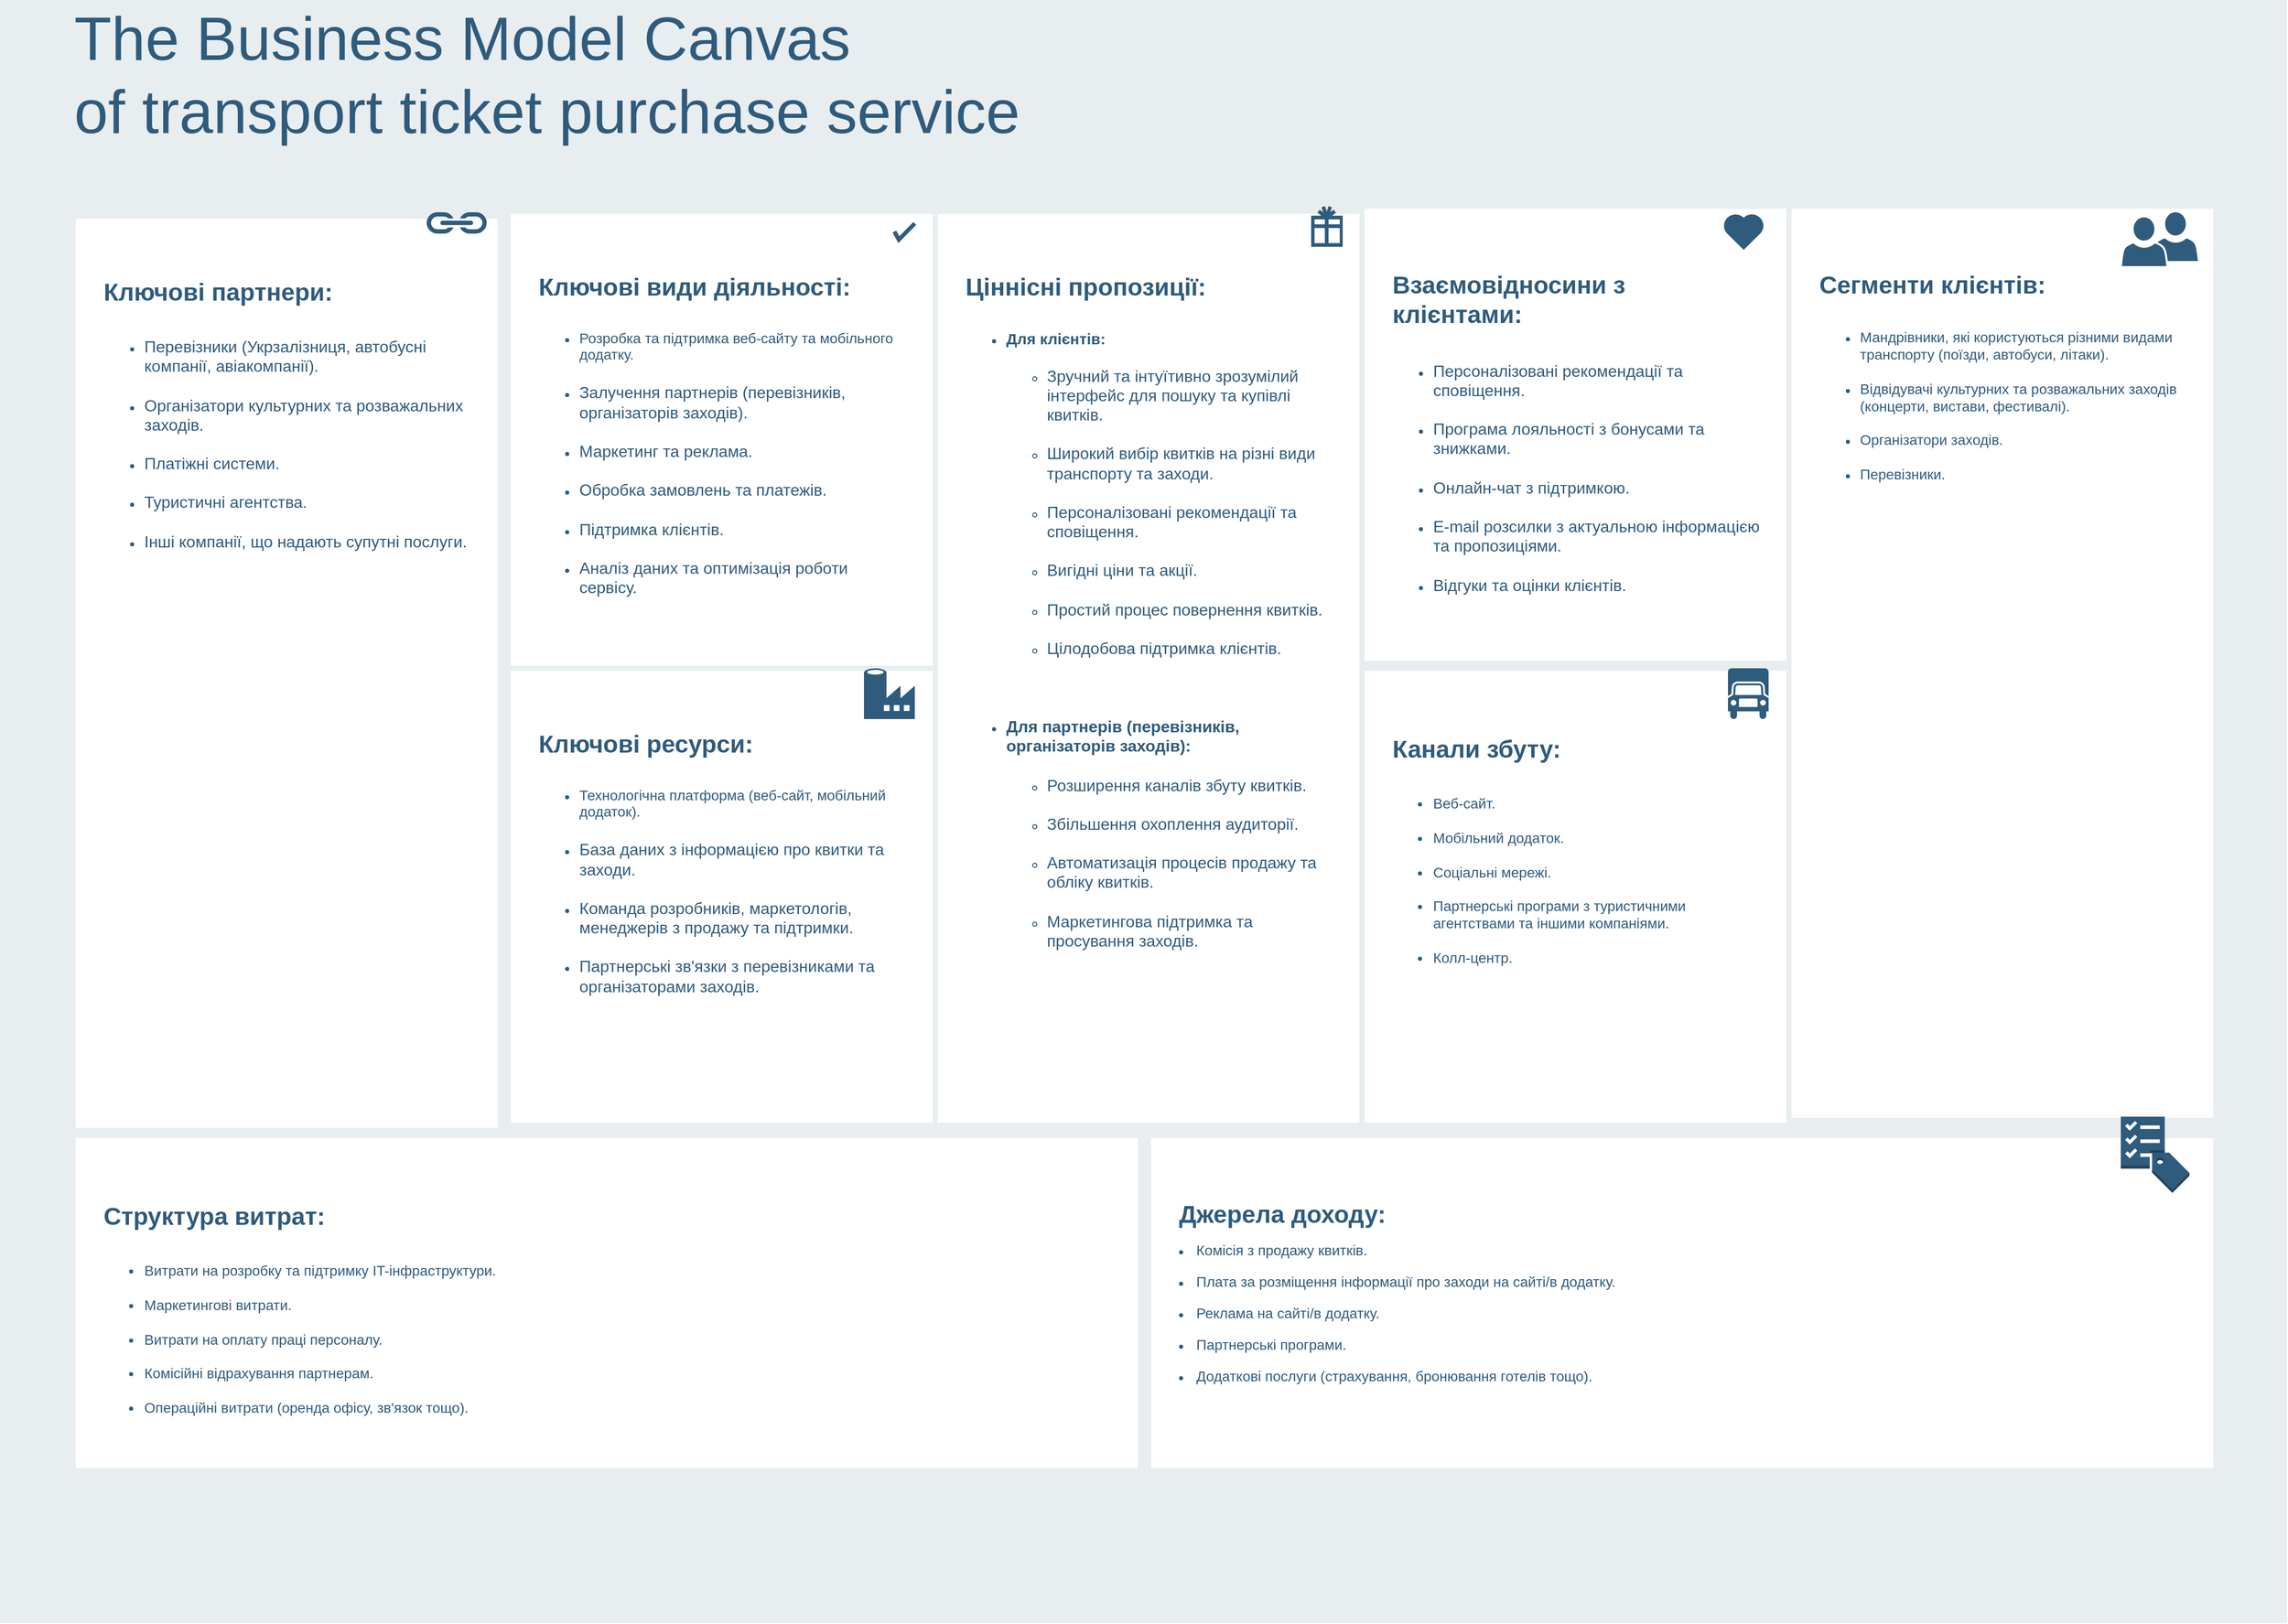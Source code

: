 <mxfile version="26.0.10">
  <diagram id="07fea595-8f29-1299-0266-81d95cde20df" name="Page-1">
    <mxGraphModel dx="4247" dy="1013" grid="1" gridSize="10" guides="1" tooltips="1" connect="1" arrows="1" fold="1" page="1" pageScale="1" pageWidth="1169" pageHeight="827" background="none" math="0" shadow="0">
      <root>
        <mxCell id="0" />
        <mxCell id="1" parent="0" />
        <mxCell id="698" value="" style="rounded=0;whiteSpace=wrap;html=1;shadow=0;labelBackgroundColor=none;strokeColor=none;strokeWidth=3;fillColor=#e8edf0;fontSize=60;fontColor=#2F5B7C;align=left;" parent="1" vertex="1">
          <mxGeometry x="-2290" y="32" width="2250" height="1598" as="geometry" />
        </mxCell>
        <mxCell id="699" value="&lt;font style=&quot;font-size: 14px;&quot;&gt;&lt;br&gt;&lt;/font&gt;&lt;p data-sourcepos=&quot;33:1-33:35&quot;&gt;&lt;strong&gt;&lt;font style=&quot;font-size: 24px;&quot;&gt;Взаємовідносини з клієнтами:&lt;/font&gt;&lt;/strong&gt;&lt;/p&gt;&lt;ul data-sourcepos=&quot;35:1-40:0&quot;&gt;&lt;font size=&quot;3&quot;&gt;&lt;br&gt;&lt;/font&gt;&lt;li data-sourcepos=&quot;35:1-35:47&quot;&gt;&lt;font size=&quot;3&quot;&gt;Персоналізовані рекомендації та сповіщення.&lt;/font&gt;&lt;/li&gt;&lt;font size=&quot;3&quot;&gt;&lt;br&gt;&lt;/font&gt;&lt;li data-sourcepos=&quot;36:1-36:47&quot;&gt;&lt;font size=&quot;3&quot;&gt;Програма лояльності з бонусами та знижками.&lt;/font&gt;&lt;/li&gt;&lt;font size=&quot;3&quot;&gt;&lt;br&gt;&lt;/font&gt;&lt;li data-sourcepos=&quot;37:1-37:28&quot;&gt;&lt;font size=&quot;3&quot;&gt;Онлайн-чат з підтримкою.&lt;/font&gt;&lt;/li&gt;&lt;font size=&quot;3&quot;&gt;&lt;br&gt;&lt;/font&gt;&lt;li data-sourcepos=&quot;38:1-38:61&quot;&gt;&lt;font size=&quot;3&quot;&gt;E-mail розсилки з актуальною інформацією та пропозиціями.&lt;/font&gt;&lt;/li&gt;&lt;font size=&quot;3&quot;&gt;&lt;br&gt;&lt;/font&gt;&lt;li data-sourcepos=&quot;39:1-40:0&quot;&gt;&lt;font size=&quot;3&quot;&gt;Відгуки та оцінки клієнтів.&lt;/font&gt;&lt;/li&gt;&lt;/ul&gt;&lt;font size=&quot;3&quot;&gt;&lt;br&gt;&lt;/font&gt;" style="rounded=0;whiteSpace=wrap;html=1;shadow=0;labelBackgroundColor=none;strokeColor=#e8edf0;strokeWidth=5;fillColor=#ffffff;fontSize=12;fontColor=#2F5B7C;align=left;verticalAlign=top;spacing=30;" parent="1" vertex="1">
          <mxGeometry x="-950" y="235" width="420" height="450" as="geometry" />
        </mxCell>
        <mxCell id="700" value="&lt;br&gt;&lt;p data-sourcepos=&quot;65:1-65:24&quot;&gt;&lt;strong&gt;&lt;font style=&quot;font-size: 24px;&quot;&gt;Ключові партнери:&lt;/font&gt;&lt;/strong&gt;&lt;/p&gt;&lt;ul data-sourcepos=&quot;67:1-72:0&quot;&gt;&lt;font style=&quot;font-size: 14px;&quot;&gt;&lt;br&gt;&lt;/font&gt;&lt;li data-sourcepos=&quot;67:1-67:65&quot;&gt;&lt;font size=&quot;3&quot; style=&quot;&quot;&gt;Перевізники (Укрзалізниця, автобусні компанії, авіакомпанії).&lt;/font&gt;&lt;/li&gt;&lt;font size=&quot;3&quot;&gt;&lt;br&gt;&lt;/font&gt;&lt;li data-sourcepos=&quot;68:1-68:52&quot;&gt;&lt;font size=&quot;3&quot;&gt;Організатори культурних та розважальних заходів.&lt;/font&gt;&lt;/li&gt;&lt;font size=&quot;3&quot;&gt;&lt;br&gt;&lt;/font&gt;&lt;li data-sourcepos=&quot;69:1-69:21&quot;&gt;&lt;font size=&quot;3&quot;&gt;Платіжні системи.&lt;/font&gt;&lt;/li&gt;&lt;font size=&quot;3&quot;&gt;&lt;br&gt;&lt;/font&gt;&lt;li data-sourcepos=&quot;70:1-70:25&quot;&gt;&lt;font size=&quot;3&quot;&gt;Туристичні агентства.&lt;/font&gt;&lt;/li&gt;&lt;font size=&quot;3&quot;&gt;&lt;br&gt;&lt;/font&gt;&lt;li data-sourcepos=&quot;71:1-72:0&quot;&gt;&lt;font size=&quot;3&quot;&gt;Інші компанії, що надають супутні послуги.&lt;/font&gt;&lt;/li&gt;&lt;/ul&gt;&lt;div&gt;&lt;br/&gt;&lt;/div&gt;" style="rounded=0;whiteSpace=wrap;html=1;shadow=0;labelBackgroundColor=none;strokeColor=#e8edf0;strokeWidth=5;fillColor=#ffffff;fontSize=12;fontColor=#2F5B7C;align=left;verticalAlign=top;spacing=30;" parent="1" vertex="1">
          <mxGeometry x="-2218" y="245" width="420" height="900" as="geometry" />
        </mxCell>
        <mxCell id="701" value="&lt;br&gt;&lt;p data-sourcepos=&quot;49:1-49:31&quot;&gt;&lt;strong&gt;&lt;font style=&quot;font-size: 24px;&quot;&gt;Ключові види діяльності:&lt;/font&gt;&lt;/strong&gt;&lt;/p&gt;&lt;ul data-sourcepos=&quot;51:1-57:0&quot;&gt;&lt;br&gt;&lt;li data-sourcepos=&quot;51:1-51:58&quot;&gt;&lt;font style=&quot;font-size: 14px;&quot;&gt;Розробка та підтримка веб-сайту та мобільного додатку.&lt;/font&gt;&lt;/li&gt;&lt;font size=&quot;3&quot;&gt;&lt;br&gt;&lt;/font&gt;&lt;li data-sourcepos=&quot;52:1-52:62&quot;&gt;&lt;font size=&quot;3&quot;&gt;Залучення партнерів (перевізників, організаторів заходів).&lt;/font&gt;&lt;/li&gt;&lt;font size=&quot;3&quot;&gt;&lt;br&gt;&lt;/font&gt;&lt;li data-sourcepos=&quot;53:1-53:25&quot;&gt;&lt;font size=&quot;3&quot;&gt;Маркетинг та реклама.&lt;/font&gt;&lt;/li&gt;&lt;font size=&quot;3&quot;&gt;&lt;br&gt;&lt;/font&gt;&lt;li data-sourcepos=&quot;54:1-54:34&quot;&gt;&lt;font size=&quot;3&quot;&gt;Обробка замовлень та платежів.&lt;/font&gt;&lt;/li&gt;&lt;font size=&quot;3&quot;&gt;&lt;br&gt;&lt;/font&gt;&lt;li data-sourcepos=&quot;55:1-55:23&quot;&gt;&lt;font size=&quot;3&quot;&gt;Підтримка клієнтів.&lt;/font&gt;&lt;/li&gt;&lt;font size=&quot;3&quot;&gt;&lt;br&gt;&lt;/font&gt;&lt;li data-sourcepos=&quot;56:1-57:0&quot;&gt;&lt;font size=&quot;3&quot;&gt;Аналіз даних та оптимізація роботи сервісу.&lt;/font&gt;&lt;/li&gt;&lt;/ul&gt;&lt;div&gt;&lt;br/&gt;&lt;/div&gt;" style="rounded=0;whiteSpace=wrap;html=1;shadow=0;labelBackgroundColor=none;strokeColor=#e8edf0;strokeWidth=5;fillColor=#ffffff;fontSize=12;fontColor=#2F5B7C;align=left;verticalAlign=top;spacing=30;" parent="1" vertex="1">
          <mxGeometry x="-1790" y="240" width="420" height="450" as="geometry" />
        </mxCell>
        <mxCell id="702" value="&lt;br&gt;&lt;p data-sourcepos=&quot;58:1-58:23&quot;&gt;&lt;strong&gt;&lt;font style=&quot;font-size: 24px;&quot;&gt;Ключові ресурси:&lt;/font&gt;&lt;/strong&gt;&lt;/p&gt;&lt;ul data-sourcepos=&quot;60:1-64:0&quot;&gt;&lt;br&gt;&lt;li data-sourcepos=&quot;60:1-60:57&quot;&gt;&lt;font style=&quot;font-size: 14px;&quot;&gt;Технологічна платформа (веб-сайт, мобільний додаток).&lt;/font&gt;&lt;/li&gt;&lt;font size=&quot;3&quot;&gt;&lt;br&gt;&lt;/font&gt;&lt;li data-sourcepos=&quot;61:1-61:50&quot;&gt;&lt;font size=&quot;3&quot;&gt;База даних з інформацією про квитки та заходи.&lt;/font&gt;&lt;/li&gt;&lt;font size=&quot;3&quot;&gt;&lt;br&gt;&lt;/font&gt;&lt;li data-sourcepos=&quot;62:1-62:73&quot;&gt;&lt;font size=&quot;3&quot;&gt;Команда розробників, маркетологів, менеджерів з продажу та підтримки.&lt;/font&gt;&lt;/li&gt;&lt;font size=&quot;3&quot;&gt;&lt;br&gt;&lt;/font&gt;&lt;li data-sourcepos=&quot;63:1-64:0&quot;&gt;&lt;font size=&quot;3&quot;&gt;Партнерські зв&#39;язки з перевізниками та організаторами заходів.&lt;/font&gt;&lt;/li&gt;&lt;/ul&gt;&lt;div&gt;&lt;br/&gt;&lt;/div&gt;" style="rounded=0;whiteSpace=wrap;html=1;shadow=0;labelBackgroundColor=none;strokeColor=#e8edf0;strokeWidth=5;fillColor=#ffffff;fontSize=12;fontColor=#2F5B7C;align=left;verticalAlign=top;spacing=30;" parent="1" vertex="1">
          <mxGeometry x="-1790" y="690" width="420" height="450" as="geometry" />
        </mxCell>
        <mxCell id="703" value="&lt;br&gt;&lt;p data-sourcepos=&quot;3:1-3:27&quot;&gt;&lt;strong&gt;&lt;font style=&quot;font-size: 24px;&quot;&gt;Ціннісні пропозиції:&lt;/font&gt;&lt;/strong&gt;&lt;/p&gt;&lt;ul data-sourcepos=&quot;5:1-17:0&quot;&gt;&lt;br&gt;&lt;li data-sourcepos=&quot;5:1-11:38&quot;&gt;&lt;font style=&quot;font-size: 15px;&quot;&gt;&lt;strong style=&quot;&quot;&gt;Для клієнтів:&lt;/strong&gt;&lt;br&gt;&lt;/font&gt;&lt;ul data-sourcepos=&quot;6:5-11:38&quot;&gt;&lt;font style=&quot;font-size: 15px;&quot;&gt;&lt;br&gt;&lt;/font&gt;&lt;li data-sourcepos=&quot;6:5-6:81&quot;&gt;&lt;font size=&quot;3&quot;&gt;Зручний та інтуїтивно зрозумілий інтерфейс для пошуку та купівлі квитків.&lt;/font&gt;&lt;/li&gt;&lt;font size=&quot;3&quot;&gt;&lt;br&gt;&lt;/font&gt;&lt;li data-sourcepos=&quot;7:5-7:65&quot;&gt;&lt;font size=&quot;3&quot;&gt;Широкий вибір квитків на різні види транспорту та заходи.&lt;/font&gt;&lt;/li&gt;&lt;font size=&quot;3&quot;&gt;&lt;br&gt;&lt;/font&gt;&lt;li data-sourcepos=&quot;8:5-8:51&quot;&gt;&lt;font size=&quot;3&quot;&gt;Персоналізовані рекомендації та сповіщення.&lt;/font&gt;&lt;/li&gt;&lt;font size=&quot;3&quot;&gt;&lt;br&gt;&lt;/font&gt;&lt;li data-sourcepos=&quot;9:5-9:30&quot;&gt;&lt;font size=&quot;3&quot;&gt;Вигідні ціни та акції.&lt;/font&gt;&lt;/li&gt;&lt;font size=&quot;3&quot;&gt;&lt;br&gt;&lt;/font&gt;&lt;li data-sourcepos=&quot;10:5-10:42&quot;&gt;&lt;font size=&quot;3&quot;&gt;Простий процес повернення квитків.&lt;/font&gt;&lt;/li&gt;&lt;font size=&quot;3&quot;&gt;&lt;br&gt;&lt;/font&gt;&lt;li data-sourcepos=&quot;11:5-11:38&quot;&gt;&lt;font size=&quot;3&quot;&gt;Цілодобова підтримка клієнтів.&lt;/font&gt;&lt;/li&gt;&lt;font size=&quot;3&quot;&gt;&lt;br&gt;&lt;/font&gt;&lt;/ul&gt;&lt;font size=&quot;3&quot;&gt;&lt;br&gt;&lt;/font&gt;&lt;/li&gt;&lt;font size=&quot;3&quot;&gt;&lt;br&gt;&lt;/font&gt;&lt;li data-sourcepos=&quot;12:1-17:0&quot;&gt;&lt;font size=&quot;3&quot;&gt;&lt;strong&gt;Для партнерів (перевізників, організаторів заходів):&lt;/strong&gt;&lt;br&gt;&lt;/font&gt;&lt;ul data-sourcepos=&quot;13:5-17:0&quot;&gt;&lt;font size=&quot;3&quot;&gt;&lt;br&gt;&lt;/font&gt;&lt;li data-sourcepos=&quot;13:5-13:41&quot;&gt;&lt;font size=&quot;3&quot;&gt;Розширення каналів збуту квитків.&lt;/font&gt;&lt;/li&gt;&lt;font size=&quot;3&quot;&gt;&lt;br&gt;&lt;/font&gt;&lt;li data-sourcepos=&quot;14:5-14:39&quot;&gt;&lt;font size=&quot;3&quot;&gt;Збільшення охоплення аудиторії.&lt;/font&gt;&lt;/li&gt;&lt;font size=&quot;3&quot;&gt;&lt;br&gt;&lt;/font&gt;&lt;li data-sourcepos=&quot;15:5-15:57&quot;&gt;&lt;font size=&quot;3&quot;&gt;Автоматизація процесів продажу та обліку квитків.&lt;/font&gt;&lt;/li&gt;&lt;font size=&quot;3&quot;&gt;&lt;br&gt;&lt;/font&gt;&lt;li data-sourcepos=&quot;16:5-17:0&quot;&gt;&lt;font size=&quot;3&quot;&gt;Маркетингова підтримка та просування заходів.&lt;/font&gt;&lt;/li&gt;&lt;/ul&gt;&lt;/li&gt;&lt;/ul&gt;&lt;div&gt;&lt;br&gt;&lt;/div&gt;" style="rounded=0;whiteSpace=wrap;html=1;shadow=0;labelBackgroundColor=none;strokeColor=#e8edf0;strokeWidth=5;fillColor=#ffffff;fontSize=12;fontColor=#2F5B7C;align=left;verticalAlign=top;spacing=30;" parent="1" vertex="1">
          <mxGeometry x="-1370" y="240" width="420" height="900" as="geometry" />
        </mxCell>
        <mxCell id="704" value="&lt;font style=&quot;font-size: 14px;&quot;&gt;&lt;br&gt;&lt;/font&gt;&lt;p data-sourcepos=&quot;18:1-18:25&quot;&gt;&lt;strong&gt;&lt;font style=&quot;font-size: 24px;&quot;&gt; Сегменти клієнтів:&lt;/font&gt;&lt;/strong&gt;&lt;/p&gt;&lt;ul data-sourcepos=&quot;20:1-24:0&quot;&gt;&lt;font style=&quot;font-size: 14px;&quot;&gt;&lt;br&gt;&lt;/font&gt;&lt;li data-sourcepos=&quot;20:1-20:87&quot;&gt;&lt;font style=&quot;font-size: 14px;&quot;&gt;Мандрівники, які користуються різними видами транспорту (поїзди, автобуси, літаки).&lt;/font&gt;&lt;/li&gt;&lt;font style=&quot;font-size: 14px;&quot;&gt;&lt;br&gt;&lt;/font&gt;&lt;li data-sourcepos=&quot;21:1-21:82&quot;&gt;&lt;font style=&quot;font-size: 14px;&quot;&gt;Відвідувачі культурних та розважальних заходів (концерти, вистави, фестивалі).&lt;/font&gt;&lt;/li&gt;&lt;font style=&quot;font-size: 14px;&quot;&gt;&lt;br&gt;&lt;/font&gt;&lt;li data-sourcepos=&quot;22:1-22:25&quot;&gt;&lt;font style=&quot;font-size: 14px;&quot;&gt;Організатори заходів.&lt;/font&gt;&lt;/li&gt;&lt;font style=&quot;font-size: 14px;&quot;&gt;&lt;br&gt;&lt;/font&gt;&lt;li data-sourcepos=&quot;23:1-24:0&quot;&gt;&lt;font style=&quot;font-size: 14px;&quot;&gt;Перевізники.&lt;/font&gt;&lt;/li&gt;&lt;/ul&gt;&lt;font style=&quot;font-size: 14px;&quot;&gt;&lt;br&gt;&lt;/font&gt;" style="rounded=0;whiteSpace=wrap;html=1;shadow=0;labelBackgroundColor=none;strokeColor=#e8edf0;strokeWidth=5;fillColor=#ffffff;fontSize=12;fontColor=#2F5B7C;align=left;verticalAlign=top;spacing=30;" parent="1" vertex="1">
          <mxGeometry x="-530" y="235" width="420" height="900" as="geometry" />
        </mxCell>
        <mxCell id="705" value="&lt;br&gt;&lt;p data-sourcepos=&quot;25:1-25:20&quot;&gt;&lt;strong&gt;&lt;font style=&quot;font-size: 24px;&quot;&gt;Канали збуту:&lt;/font&gt;&lt;/strong&gt;&lt;/p&gt;&lt;ul data-sourcepos=&quot;27:1-32:0&quot;&gt;&lt;br&gt;&lt;li data-sourcepos=&quot;27:1-27:13&quot;&gt;Веб-сайт.&lt;/li&gt;&lt;br&gt;&lt;li data-sourcepos=&quot;28:1-28:22&quot;&gt;Мобільний додаток.&lt;/li&gt;&lt;br&gt;&lt;li data-sourcepos=&quot;29:1-29:21&quot;&gt;Соціальні мережі.&lt;/li&gt;&lt;br&gt;&lt;li data-sourcepos=&quot;30:1-30:73&quot;&gt;Партнерські програми з туристичними агентствами та іншими компаніями.&lt;/li&gt;&lt;br&gt;&lt;li data-sourcepos=&quot;31:1-32:0&quot;&gt;Колл-центр.&lt;/li&gt;&lt;/ul&gt;&lt;div&gt;&lt;br/&gt;&lt;/div&gt;" style="rounded=0;whiteSpace=wrap;html=1;shadow=0;labelBackgroundColor=none;strokeColor=#e8edf0;strokeWidth=5;fillColor=#ffffff;fontSize=14;fontColor=#2F5B7C;align=left;verticalAlign=top;spacing=30;" parent="1" vertex="1">
          <mxGeometry x="-950" y="690" width="420" height="450" as="geometry" />
        </mxCell>
        <mxCell id="706" value="&lt;br&gt;&lt;p data-sourcepos=&quot;73:1-73:24&quot;&gt;&lt;strong&gt;&lt;font style=&quot;font-size: 24px;&quot;&gt;Структура витрат:&lt;/font&gt;&lt;/strong&gt;&lt;/p&gt;&lt;ul data-sourcepos=&quot;75:1-80:0&quot;&gt;&lt;br&gt;&lt;li data-sourcepos=&quot;75:1-75:55&quot;&gt;Витрати на розробку та підтримку IT-інфраструктури.&lt;/li&gt;&lt;br&gt;&lt;li data-sourcepos=&quot;76:1-76:25&quot;&gt;Маркетингові витрати.&lt;/li&gt;&lt;br&gt;&lt;li data-sourcepos=&quot;77:1-77:38&quot;&gt;Витрати на оплату праці персоналу.&lt;/li&gt;&lt;br&gt;&lt;li data-sourcepos=&quot;78:1-78:37&quot;&gt;Комісійні відрахування партнерам.&lt;/li&gt;&lt;br&gt;&lt;li data-sourcepos=&quot;79:1-80:0&quot;&gt;Операційні витрати (оренда офісу, зв&#39;язок тощо).&lt;/li&gt;&lt;/ul&gt;&lt;div&gt;&lt;br/&gt;&lt;/div&gt;" style="rounded=0;whiteSpace=wrap;html=1;shadow=0;labelBackgroundColor=none;strokeColor=#e8edf0;strokeWidth=5;fillColor=#ffffff;fontSize=14;fontColor=#2F5B7C;align=left;verticalAlign=top;spacing=30;" parent="1" vertex="1">
          <mxGeometry x="-2218" y="1150" width="1050" height="330" as="geometry" />
        </mxCell>
        <mxCell id="707" value="&lt;font style=&quot;font-size: 14px;&quot;&gt;&lt;br&gt;&lt;/font&gt;&lt;p data-sourcepos=&quot;41:1-41:22&quot;&gt;&lt;strong&gt;&lt;font style=&quot;font-size: 24px;&quot;&gt;Джерела доходу:&lt;/font&gt;&lt;/strong&gt;&lt;/p&gt;&lt;div&gt;&lt;li data-sourcepos=&quot;43:1-43:30&quot;&gt;&lt;font style=&quot;font-size: 14px;&quot;&gt;Комісія з продажу квитків.&lt;/font&gt;&lt;/li&gt;&lt;br/&gt;&lt;li data-sourcepos=&quot;44:1-44:65&quot;&gt;&lt;font style=&quot;font-size: 14px;&quot;&gt;Плата за розміщення інформації про заходи на сайті/в додатку.&lt;/font&gt;&lt;/li&gt;&lt;br/&gt;&lt;li data-sourcepos=&quot;45:1-45:31&quot;&gt;&lt;font style=&quot;font-size: 14px;&quot;&gt;Реклама на сайті/в додатку.&lt;/font&gt;&lt;/li&gt;&lt;br/&gt;&lt;li data-sourcepos=&quot;46:1-46:25&quot;&gt;&lt;font style=&quot;font-size: 14px;&quot;&gt;Партнерські програми.&lt;/font&gt;&lt;/li&gt;&lt;br/&gt;&lt;li data-sourcepos=&quot;47:1-48:0&quot;&gt;&lt;font style=&quot;font-size: 14px;&quot;&gt;Додаткові послуги (страхування, бронювання готелів тощо).&lt;/font&gt;&lt;/li&gt;&lt;/div&gt;" style="rounded=0;whiteSpace=wrap;html=1;shadow=0;labelBackgroundColor=none;strokeColor=#e8edf0;strokeWidth=5;fillColor=#ffffff;fontSize=12;fontColor=#2F5B7C;align=left;verticalAlign=top;spacing=30;" parent="1" vertex="1">
          <mxGeometry x="-1160" y="1150" width="1050" height="330" as="geometry" />
        </mxCell>
        <mxCell id="708" value="The Business Model Canvas&lt;br&gt;&lt;div&gt;of transport ticket purchase service&lt;/div&gt;&lt;div&gt;&lt;br&gt;&lt;/div&gt;" style="text;html=1;resizable=0;points=[];autosize=1;align=left;verticalAlign=top;spacingTop=-4;fontSize=60;fontColor=#2F5B7C;" parent="1" vertex="1">
          <mxGeometry x="-2219" y="32" width="950" height="220" as="geometry" />
        </mxCell>
        <mxCell id="709" value="" style="html=1;verticalLabelPosition=bottom;labelBackgroundColor=#ffffff;verticalAlign=top;shadow=0;dashed=0;strokeWidth=4;shape=mxgraph.ios7.misc.check;strokeColor=#2F5B7C;fillColor=#ffffff;gradientColor=none;fontSize=12;fontColor=#2F5B7C;align=left;" parent="1" vertex="1">
          <mxGeometry x="-1410" y="252" width="20" height="16" as="geometry" />
        </mxCell>
        <mxCell id="710" value="" style="shape=mxgraph.signs.travel.present;html=1;fillColor=#2F5B7C;strokeColor=none;verticalLabelPosition=bottom;verticalAlign=top;align=center;shadow=0;labelBackgroundColor=none;fontSize=12;fontColor=#2F5B7C;" parent="1" vertex="1">
          <mxGeometry x="-1000" y="235" width="31" height="40" as="geometry" />
        </mxCell>
        <mxCell id="711" value="" style="html=1;verticalLabelPosition=bottom;labelBackgroundColor=#ffffff;verticalAlign=top;strokeWidth=3;strokeColor=none;fillColor=#2F5B7C;shadow=0;dashed=0;shape=mxgraph.ios7.icons.heart;fontSize=12;fontColor=#2F5B7C;align=left;" parent="1" vertex="1">
          <mxGeometry x="-595.0" y="242" width="41" height="36" as="geometry" />
        </mxCell>
        <mxCell id="715" value="" style="shadow=0;dashed=0;html=1;strokeColor=none;labelPosition=center;verticalLabelPosition=bottom;verticalAlign=top;shape=mxgraph.mscae.cloud.data_factory;fillColor=#2F5B7C;labelBackgroundColor=none;fontSize=10;fontColor=#2F5B7C;align=left;" parent="1" vertex="1">
          <mxGeometry x="-1440" y="690" width="50" height="50" as="geometry" />
        </mxCell>
        <mxCell id="716" value="" style="shape=mxgraph.signs.transportation.truck_6;html=1;fillColor=#2F5B7C;strokeColor=none;verticalLabelPosition=bottom;verticalAlign=top;align=center;shadow=0;labelBackgroundColor=none;fontSize=10;fontColor=#2F5B7C;aspect=fixed;" parent="1" vertex="1">
          <mxGeometry x="-590" y="690" width="40" height="50" as="geometry" />
        </mxCell>
        <mxCell id="717" value="" style="shape=image;html=1;verticalAlign=top;verticalLabelPosition=bottom;labelBackgroundColor=#ffffff;imageAspect=0;aspect=fixed;image=https://cdn4.iconfinder.com/data/icons/evil-icons-user-interface/64/price-128.png;shadow=0;strokeColor=#e8edf0;strokeWidth=3;fillColor=#2F5B7C;gradientColor=none;fontSize=10;fontColor=#2F5B7C;align=left;" parent="1" vertex="1">
          <mxGeometry x="-1226" y="1140" width="58" height="58" as="geometry" />
        </mxCell>
        <mxCell id="718" value="" style="dashed=0;html=1;shape=mxgraph.aws3.checklist_cost;fillColor=#2F5B7C;gradientColor=none;shadow=0;labelBackgroundColor=none;strokeColor=none;strokeWidth=3;fontSize=10;fontColor=#2F5B7C;align=left;" parent="1" vertex="1">
          <mxGeometry x="-203.5" y="1131.5" width="67.5" height="75" as="geometry" />
        </mxCell>
        <mxCell id="719" value="" style="shadow=0;dashed=0;html=1;strokeColor=none;fillColor=#2F5B7C;labelPosition=center;verticalLabelPosition=bottom;verticalAlign=top;outlineConnect=0;shape=mxgraph.office.concepts.link;labelBackgroundColor=none;fontSize=10;fontColor=#000000;align=left;" parent="1" vertex="1">
          <mxGeometry x="-1871" y="241" width="61" height="21" as="geometry" />
        </mxCell>
        <mxCell id="720" value="" style="group" parent="1" vertex="1" connectable="0">
          <mxGeometry x="-203.5" y="245" width="69" height="50" as="geometry" />
        </mxCell>
        <mxCell id="721" value="" style="shadow=0;dashed=0;html=1;strokeColor=#FFFFFF;labelPosition=center;verticalLabelPosition=bottom;verticalAlign=top;outlineConnect=0;shape=mxgraph.office.users.user;fillColor=#2F5B7C;labelBackgroundColor=none;fontSize=10;fontColor=#000000;align=left;strokeWidth=2;" parent="720" vertex="1">
          <mxGeometry x="31" y="-5" width="46" height="50" as="geometry" />
        </mxCell>
        <mxCell id="722" value="" style="shadow=0;dashed=0;html=1;strokeColor=#FFFFFF;labelPosition=center;verticalLabelPosition=bottom;verticalAlign=top;outlineConnect=0;shape=mxgraph.office.users.user;fillColor=#2F5B7C;labelBackgroundColor=none;fontSize=10;fontColor=#000000;align=left;strokeWidth=2;" parent="720" vertex="1">
          <mxGeometry width="46" height="50" as="geometry" />
        </mxCell>
      </root>
    </mxGraphModel>
  </diagram>
</mxfile>
